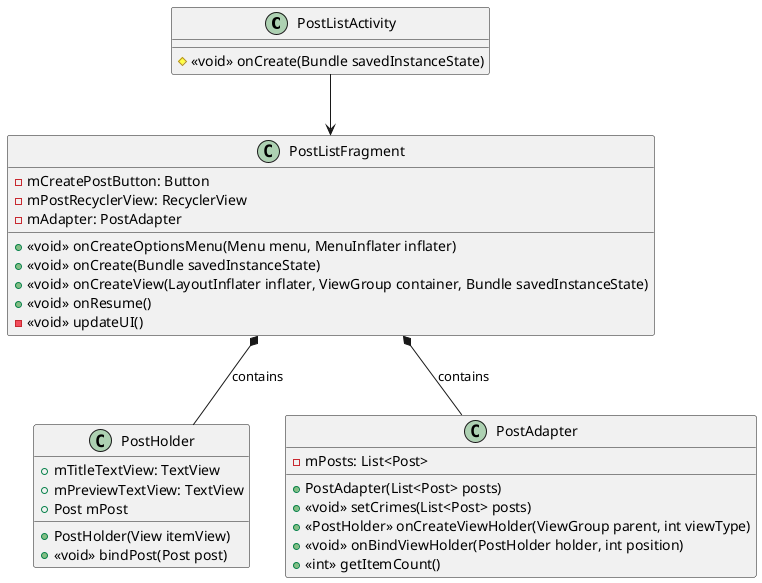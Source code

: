 @startuml
' Post Selector Component

    class PostListActivity {
        #<<void>> onCreate(Bundle savedInstanceState)
    }

    class PostListFragment {
        - mCreatePostButton: Button
        - mPostRecyclerView: RecyclerView
        - mAdapter: PostAdapter
        + <<void>> onCreateOptionsMenu(Menu menu, MenuInflater inflater)
        + <<void>> onCreate(Bundle savedInstanceState)
        + <<void>> onCreateView(LayoutInflater inflater, ViewGroup container, Bundle savedInstanceState)
        + <<void>> onResume()
        - <<void>> updateUI()
    }

    class PostHolder {
        + mTitleTextView: TextView
        + mPreviewTextView: TextView
        + Post mPost
        + PostHolder(View itemView)
        + <<void>> bindPost(Post post)
    }

    class PostAdapter {
        - mPosts: List<Post>
        + PostAdapter(List<Post> posts)
        + <<void>> setCrimes(List<Post> posts)
        + <<PostHolder>> onCreateViewHolder(ViewGroup parent, int viewType)
        + <<void>> onBindViewHolder(PostHolder holder, int position)
        + <<int>> getItemCount()
    }

    PostListActivity --> PostListFragment
    PostListFragment *-- PostHolder : "contains"
    PostListFragment *-- PostAdapter : "contains"
@enduml
